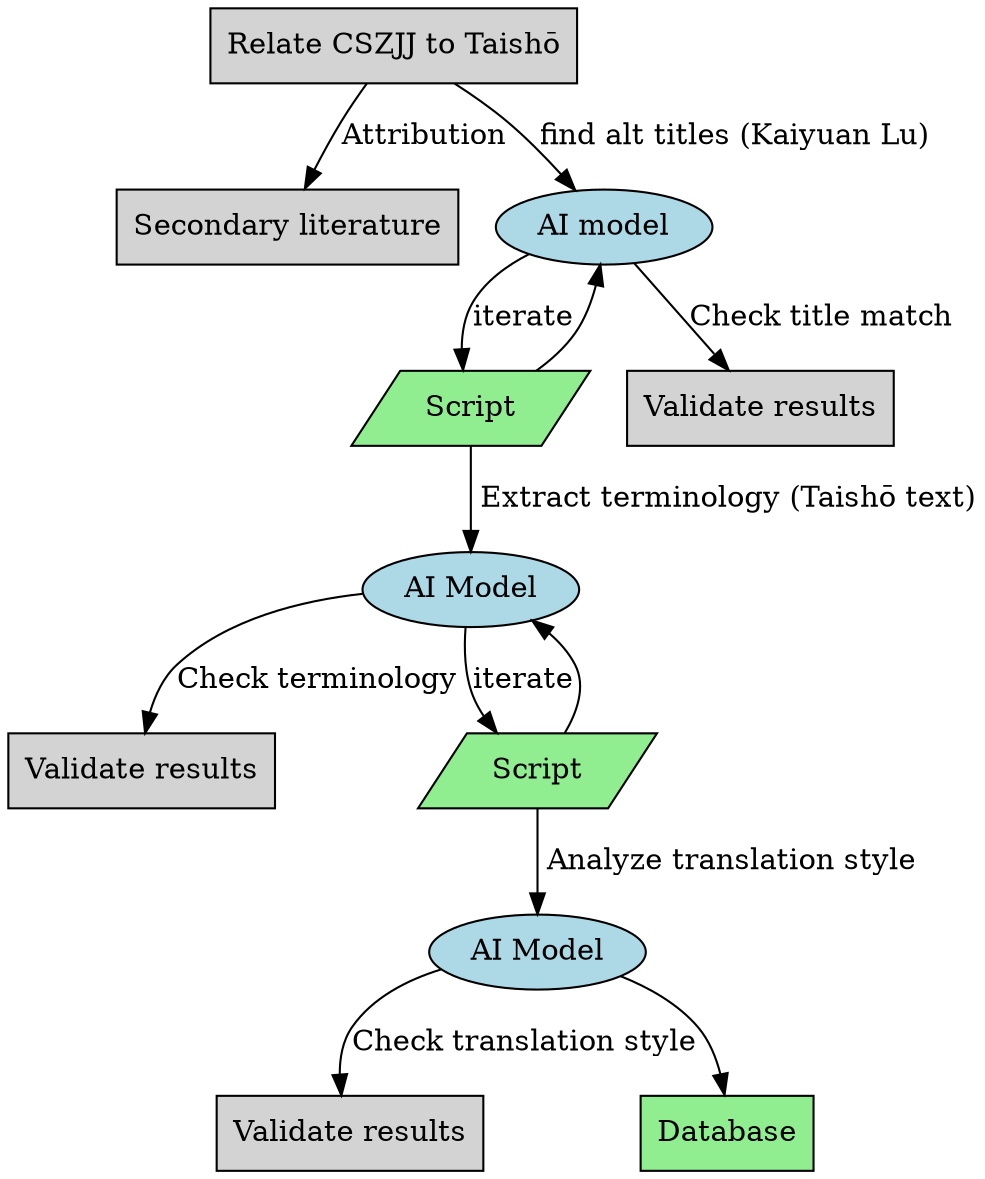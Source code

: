 digraph D {

  Relate [shape=box, fillcolor=lightgrey, style=filled, label="Relate CSZJJ to Taishō"]
  Literature [shape=box, fillcolor=lightgrey, style=filled, label="Secondary literature"]
  Gemini [fillcolor=lightblue, style=filled, label="AI model"]
  Script [shape=parallelogram, fillcolor=lightgreen, style=filled, label="Script"]
  Validation [shape=box, fillcolor=lightgrey, style=filled, label="Validate results"]
  Gemini2 [fillcolor=lightblue, style=filled, label="AI Model"]
  Validation2 [shape=box, fillcolor=lightgrey, style=filled, label="Validate results"]
  Script2 [shape=parallelogram, fillcolor=lightgreen, style=filled, label="Script"]
  Gemini3 [fillcolor=lightblue, style=filled, label="AI Model"]
  Validation3 [shape=box, fillcolor=lightgrey, style=filled, label="Validate results"]
  Database [shape=box, fillcolor=lightgreen, style=filled, label="Database"]

  Relate -> Gemini [label="find alt titles (Kaiyuan Lu)"]
  Relate -> Literature [label="Attribution"]
  Gemini -> Validation [label="Check title match"]
  Gemini -> Script [label="iterate"]
  Script -> Gemini
  Script -> Gemini2 [label=" Extract terminology (Taishō text)"]
  Gemini2 -> Validation2 [label="Check terminology"]
  Gemini2 -> Script2 [label="iterate"]
  Script2 -> Gemini2
  Script2 -> Gemini3 [label=" Analyze translation style"]
  Gemini3 -> Validation3 [label="Check translation style"]
  Gemini3 -> Database
}
